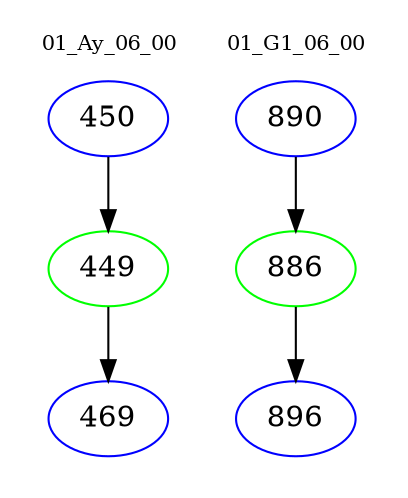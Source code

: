 digraph{
subgraph cluster_0 {
color = white
label = "01_Ay_06_00";
fontsize=10;
T0_450 [label="450", color="blue"]
T0_450 -> T0_449 [color="black"]
T0_449 [label="449", color="green"]
T0_449 -> T0_469 [color="black"]
T0_469 [label="469", color="blue"]
}
subgraph cluster_1 {
color = white
label = "01_G1_06_00";
fontsize=10;
T1_890 [label="890", color="blue"]
T1_890 -> T1_886 [color="black"]
T1_886 [label="886", color="green"]
T1_886 -> T1_896 [color="black"]
T1_896 [label="896", color="blue"]
}
}
